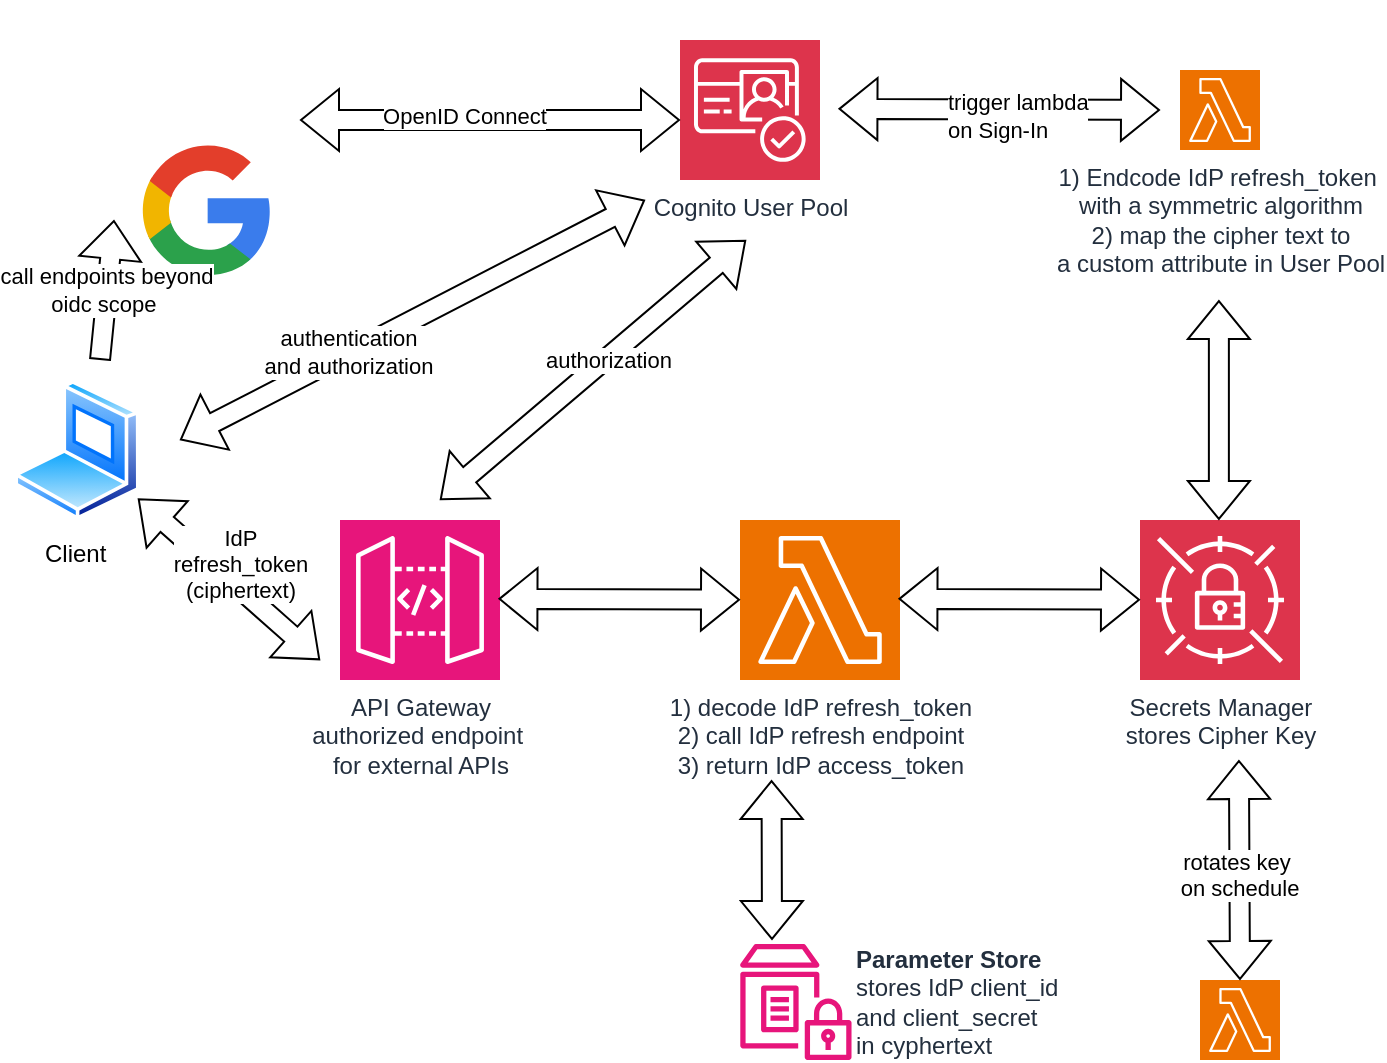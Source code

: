 <mxfile version="22.1.17" type="github">
  <diagram name="Page-1" id="ysCLU3ksJZCOYAObZHHV">
    <mxGraphModel dx="955" dy="498" grid="1" gridSize="10" guides="1" tooltips="1" connect="1" arrows="1" fold="1" page="1" pageScale="1" pageWidth="827" pageHeight="1169" math="0" shadow="0">
      <root>
        <mxCell id="0" />
        <mxCell id="1" parent="0" />
        <mxCell id="aeeoV6J_DZQmUdVFHj4A-3" value="" style="dashed=0;outlineConnect=0;html=1;align=center;labelPosition=center;verticalLabelPosition=bottom;verticalAlign=top;shape=mxgraph.weblogos.google" vertex="1" parent="1">
          <mxGeometry x="210" y="90" width="65.2" height="69.4" as="geometry" />
        </mxCell>
        <mxCell id="aeeoV6J_DZQmUdVFHj4A-4" value="" style="shape=image;html=1;verticalAlign=top;verticalLabelPosition=bottom;labelBackgroundColor=#ffffff;imageAspect=0;aspect=fixed;image=https://cdn3.iconfinder.com/data/icons/2018-social-media-logotypes/1000/2018_social_media_popular_app_logo_facebook-128.png" vertex="1" parent="1">
          <mxGeometry x="205.2" y="20" width="70" height="70" as="geometry" />
        </mxCell>
        <mxCell id="aeeoV6J_DZQmUdVFHj4A-5" value="Cognito User Pool" style="sketch=0;points=[[0,0,0],[0.25,0,0],[0.5,0,0],[0.75,0,0],[1,0,0],[0,1,0],[0.25,1,0],[0.5,1,0],[0.75,1,0],[1,1,0],[0,0.25,0],[0,0.5,0],[0,0.75,0],[1,0.25,0],[1,0.5,0],[1,0.75,0]];outlineConnect=0;fontColor=#232F3E;fillColor=#DD344C;strokeColor=#ffffff;dashed=0;verticalLabelPosition=bottom;verticalAlign=top;align=center;html=1;fontSize=12;fontStyle=0;aspect=fixed;shape=mxgraph.aws4.resourceIcon;resIcon=mxgraph.aws4.cognito;" vertex="1" parent="1">
          <mxGeometry x="480" y="40" width="70" height="70" as="geometry" />
        </mxCell>
        <mxCell id="aeeoV6J_DZQmUdVFHj4A-6" value="" style="shape=flexArrow;endArrow=classic;startArrow=classic;html=1;rounded=0;" edge="1" parent="1">
          <mxGeometry width="100" height="100" relative="1" as="geometry">
            <mxPoint x="290" y="80" as="sourcePoint" />
            <mxPoint x="480" y="80" as="targetPoint" />
          </mxGeometry>
        </mxCell>
        <mxCell id="aeeoV6J_DZQmUdVFHj4A-7" value="OpenID Connect" style="edgeLabel;html=1;align=center;verticalAlign=middle;resizable=0;points=[];" vertex="1" connectable="0" parent="aeeoV6J_DZQmUdVFHj4A-6">
          <mxGeometry x="-0.142" y="2" relative="1" as="geometry">
            <mxPoint as="offset" />
          </mxGeometry>
        </mxCell>
        <mxCell id="aeeoV6J_DZQmUdVFHj4A-8" value="1) Endcode IdP refresh_token&amp;nbsp;&lt;br&gt;with a symmetric algorithm&lt;br&gt;2) map the cipher text to &lt;br&gt;a custom attribute in User Pool" style="sketch=0;points=[[0,0,0],[0.25,0,0],[0.5,0,0],[0.75,0,0],[1,0,0],[0,1,0],[0.25,1,0],[0.5,1,0],[0.75,1,0],[1,1,0],[0,0.25,0],[0,0.5,0],[0,0.75,0],[1,0.25,0],[1,0.5,0],[1,0.75,0]];outlineConnect=0;fontColor=#232F3E;fillColor=#ED7100;strokeColor=#ffffff;dashed=0;verticalLabelPosition=bottom;verticalAlign=top;align=center;html=1;fontSize=12;fontStyle=0;aspect=fixed;shape=mxgraph.aws4.resourceIcon;resIcon=mxgraph.aws4.lambda;" vertex="1" parent="1">
          <mxGeometry x="730" y="55" width="40" height="40" as="geometry" />
        </mxCell>
        <mxCell id="aeeoV6J_DZQmUdVFHj4A-9" value="" style="sketch=0;points=[[0,0,0],[0.25,0,0],[0.5,0,0],[0.75,0,0],[1,0,0],[0,1,0],[0.25,1,0],[0.5,1,0],[0.75,1,0],[1,1,0],[0,0.25,0],[0,0.5,0],[0,0.75,0],[1,0.25,0],[1,0.5,0],[1,0.75,0]];outlineConnect=0;fontColor=#232F3E;fillColor=#ED7100;strokeColor=#ffffff;dashed=0;verticalLabelPosition=bottom;verticalAlign=top;align=center;html=1;fontSize=12;fontStyle=0;aspect=fixed;shape=mxgraph.aws4.resourceIcon;resIcon=mxgraph.aws4.lambda;" vertex="1" parent="1">
          <mxGeometry x="740" y="510" width="40" height="40" as="geometry" />
        </mxCell>
        <mxCell id="aeeoV6J_DZQmUdVFHj4A-10" value="1) decode IdP refresh_token&lt;br&gt;2) call IdP refresh endpoint &lt;br&gt;3) return IdP access_token" style="sketch=0;points=[[0,0,0],[0.25,0,0],[0.5,0,0],[0.75,0,0],[1,0,0],[0,1,0],[0.25,1,0],[0.5,1,0],[0.75,1,0],[1,1,0],[0,0.25,0],[0,0.5,0],[0,0.75,0],[1,0.25,0],[1,0.5,0],[1,0.75,0]];outlineConnect=0;fontColor=#232F3E;fillColor=#ED7100;strokeColor=#ffffff;dashed=0;verticalLabelPosition=bottom;verticalAlign=top;align=center;html=1;fontSize=12;fontStyle=0;aspect=fixed;shape=mxgraph.aws4.resourceIcon;resIcon=mxgraph.aws4.lambda;" vertex="1" parent="1">
          <mxGeometry x="510" y="280" width="80" height="80" as="geometry" />
        </mxCell>
        <mxCell id="aeeoV6J_DZQmUdVFHj4A-14" value="Secrets Manager&lt;br&gt;stores Cipher Key" style="sketch=0;points=[[0,0,0],[0.25,0,0],[0.5,0,0],[0.75,0,0],[1,0,0],[0,1,0],[0.25,1,0],[0.5,1,0],[0.75,1,0],[1,1,0],[0,0.25,0],[0,0.5,0],[0,0.75,0],[1,0.25,0],[1,0.5,0],[1,0.75,0]];outlineConnect=0;fontColor=#232F3E;fillColor=#DD344C;strokeColor=#ffffff;dashed=0;verticalLabelPosition=bottom;verticalAlign=top;align=center;html=1;fontSize=12;fontStyle=0;aspect=fixed;shape=mxgraph.aws4.resourceIcon;resIcon=mxgraph.aws4.secrets_manager;" vertex="1" parent="1">
          <mxGeometry x="710" y="280" width="80" height="80" as="geometry" />
        </mxCell>
        <mxCell id="aeeoV6J_DZQmUdVFHj4A-15" value="" style="shape=flexArrow;endArrow=classic;startArrow=classic;html=1;rounded=0;labelPosition=center;verticalLabelPosition=bottom;align=center;verticalAlign=top;exitX=0.5;exitY=0;exitDx=0;exitDy=0;exitPerimeter=0;" edge="1" parent="1" source="aeeoV6J_DZQmUdVFHj4A-9">
          <mxGeometry width="100" height="100" relative="1" as="geometry">
            <mxPoint x="759.56" y="490" as="sourcePoint" />
            <mxPoint x="759.448" y="400.0" as="targetPoint" />
          </mxGeometry>
        </mxCell>
        <mxCell id="aeeoV6J_DZQmUdVFHj4A-16" value="rotates key&lt;br&gt;&amp;nbsp;on schedule" style="edgeLabel;html=1;align=center;verticalAlign=top;resizable=0;points=[];labelPosition=center;verticalLabelPosition=bottom;" vertex="1" connectable="0" parent="aeeoV6J_DZQmUdVFHj4A-15">
          <mxGeometry x="0.311" y="2" relative="1" as="geometry">
            <mxPoint as="offset" />
          </mxGeometry>
        </mxCell>
        <mxCell id="aeeoV6J_DZQmUdVFHj4A-18" value="" style="shape=flexArrow;endArrow=classic;startArrow=classic;html=1;rounded=0;" edge="1" parent="1">
          <mxGeometry width="100" height="100" relative="1" as="geometry">
            <mxPoint x="749.44" y="280" as="sourcePoint" />
            <mxPoint x="749.44" y="170" as="targetPoint" />
          </mxGeometry>
        </mxCell>
        <mxCell id="aeeoV6J_DZQmUdVFHj4A-19" value="&lt;b&gt;Parameter Store&lt;/b&gt;&lt;br&gt;stores IdP client_id&lt;br&gt;and client_secret&lt;br&gt;in cyphertext" style="sketch=0;outlineConnect=0;fontColor=#232F3E;gradientColor=none;fillColor=#E7157B;strokeColor=none;dashed=0;verticalLabelPosition=middle;verticalAlign=middle;align=left;html=1;fontSize=12;fontStyle=0;aspect=fixed;pointerEvents=1;shape=mxgraph.aws4.parameter_store;labelPosition=right;" vertex="1" parent="1">
          <mxGeometry x="510" y="492" width="55.77" height="58" as="geometry" />
        </mxCell>
        <mxCell id="aeeoV6J_DZQmUdVFHj4A-20" value="API Gateway&lt;br&gt;authorized endpoint&amp;nbsp;&lt;br&gt;for external APIs" style="sketch=0;points=[[0,0,0],[0.25,0,0],[0.5,0,0],[0.75,0,0],[1,0,0],[0,1,0],[0.25,1,0],[0.5,1,0],[0.75,1,0],[1,1,0],[0,0.25,0],[0,0.5,0],[0,0.75,0],[1,0.25,0],[1,0.5,0],[1,0.75,0]];outlineConnect=0;fontColor=#232F3E;fillColor=#E7157B;strokeColor=#ffffff;dashed=0;verticalLabelPosition=bottom;verticalAlign=top;align=center;html=1;fontSize=12;fontStyle=0;aspect=fixed;shape=mxgraph.aws4.resourceIcon;resIcon=mxgraph.aws4.api_gateway;" vertex="1" parent="1">
          <mxGeometry x="310" y="280" width="80" height="80" as="geometry" />
        </mxCell>
        <mxCell id="aeeoV6J_DZQmUdVFHj4A-26" value="" style="shape=flexArrow;endArrow=classic;startArrow=classic;html=1;rounded=0;" edge="1" parent="1">
          <mxGeometry width="100" height="100" relative="1" as="geometry">
            <mxPoint x="559.23" y="74.44" as="sourcePoint" />
            <mxPoint x="720" y="75" as="targetPoint" />
          </mxGeometry>
        </mxCell>
        <mxCell id="aeeoV6J_DZQmUdVFHj4A-29" value="trigger lambda&lt;br&gt;on Sign-In" style="edgeLabel;html=1;align=left;verticalAlign=middle;resizable=0;points=[];labelPosition=right;verticalLabelPosition=middle;" vertex="1" connectable="0" parent="aeeoV6J_DZQmUdVFHj4A-26">
          <mxGeometry x="-0.341" y="-3" relative="1" as="geometry">
            <mxPoint as="offset" />
          </mxGeometry>
        </mxCell>
        <mxCell id="aeeoV6J_DZQmUdVFHj4A-27" value="" style="shape=flexArrow;endArrow=classic;startArrow=classic;html=1;rounded=0;" edge="1" parent="1">
          <mxGeometry width="100" height="100" relative="1" as="geometry">
            <mxPoint x="389.23" y="319.44" as="sourcePoint" />
            <mxPoint x="510" y="319.84" as="targetPoint" />
          </mxGeometry>
        </mxCell>
        <mxCell id="aeeoV6J_DZQmUdVFHj4A-28" value="" style="shape=flexArrow;endArrow=classic;startArrow=classic;html=1;rounded=0;" edge="1" parent="1">
          <mxGeometry width="100" height="100" relative="1" as="geometry">
            <mxPoint x="589.23" y="319.44" as="sourcePoint" />
            <mxPoint x="710" y="319.84" as="targetPoint" />
          </mxGeometry>
        </mxCell>
        <mxCell id="aeeoV6J_DZQmUdVFHj4A-30" value="" style="shape=flexArrow;endArrow=classic;startArrow=classic;html=1;rounded=0;" edge="1" parent="1">
          <mxGeometry width="100" height="100" relative="1" as="geometry">
            <mxPoint x="526" y="490" as="sourcePoint" />
            <mxPoint x="525.77" y="410" as="targetPoint" />
          </mxGeometry>
        </mxCell>
        <mxCell id="aeeoV6J_DZQmUdVFHj4A-33" value="Client&amp;nbsp;" style="image;aspect=fixed;perimeter=ellipsePerimeter;html=1;align=center;shadow=0;dashed=0;spacingTop=3;image=img/lib/active_directory/laptop_client.svg;" vertex="1" parent="1">
          <mxGeometry x="147" y="210" width="63" height="70" as="geometry" />
        </mxCell>
        <mxCell id="aeeoV6J_DZQmUdVFHj4A-34" value="" style="shape=flexArrow;endArrow=classic;startArrow=classic;html=1;rounded=0;" edge="1" parent="1">
          <mxGeometry width="100" height="100" relative="1" as="geometry">
            <mxPoint x="230" y="240" as="sourcePoint" />
            <mxPoint x="462.5" y="120.0" as="targetPoint" />
          </mxGeometry>
        </mxCell>
        <mxCell id="aeeoV6J_DZQmUdVFHj4A-35" value="authentication &lt;br&gt;and authorization" style="edgeLabel;html=1;align=center;verticalAlign=middle;resizable=0;points=[];" vertex="1" connectable="0" parent="aeeoV6J_DZQmUdVFHj4A-34">
          <mxGeometry x="-0.278" y="1" relative="1" as="geometry">
            <mxPoint as="offset" />
          </mxGeometry>
        </mxCell>
        <mxCell id="aeeoV6J_DZQmUdVFHj4A-36" value="" style="shape=flexArrow;endArrow=classic;startArrow=classic;html=1;rounded=0;exitX=0.984;exitY=0.847;exitDx=0;exitDy=0;exitPerimeter=0;" edge="1" parent="1" source="aeeoV6J_DZQmUdVFHj4A-33">
          <mxGeometry width="100" height="100" relative="1" as="geometry">
            <mxPoint x="190" y="310" as="sourcePoint" />
            <mxPoint x="300" y="350" as="targetPoint" />
          </mxGeometry>
        </mxCell>
        <mxCell id="aeeoV6J_DZQmUdVFHj4A-37" value="IdP &lt;br&gt;refresh_token &lt;br&gt;(ciphertext)" style="edgeLabel;html=1;align=center;verticalAlign=middle;resizable=0;points=[];" vertex="1" connectable="0" parent="aeeoV6J_DZQmUdVFHj4A-36">
          <mxGeometry x="-0.224" y="-2" relative="1" as="geometry">
            <mxPoint x="17" as="offset" />
          </mxGeometry>
        </mxCell>
        <mxCell id="aeeoV6J_DZQmUdVFHj4A-38" value="call endpoints beyond&lt;br&gt;oidc scope&amp;nbsp;" style="shape=flexArrow;endArrow=classic;html=1;rounded=0;" edge="1" parent="1">
          <mxGeometry width="50" height="50" relative="1" as="geometry">
            <mxPoint x="190" y="200" as="sourcePoint" />
            <mxPoint x="197" y="130" as="targetPoint" />
          </mxGeometry>
        </mxCell>
        <mxCell id="aeeoV6J_DZQmUdVFHj4A-39" value="" style="shape=flexArrow;endArrow=classic;startArrow=classic;html=1;rounded=0;" edge="1" parent="1">
          <mxGeometry width="100" height="100" relative="1" as="geometry">
            <mxPoint x="360" y="270" as="sourcePoint" />
            <mxPoint x="513" y="140" as="targetPoint" />
          </mxGeometry>
        </mxCell>
        <mxCell id="aeeoV6J_DZQmUdVFHj4A-40" value="authorization" style="edgeLabel;html=1;align=center;verticalAlign=middle;resizable=0;points=[];" vertex="1" connectable="0" parent="aeeoV6J_DZQmUdVFHj4A-39">
          <mxGeometry x="0.102" relative="1" as="geometry">
            <mxPoint y="1" as="offset" />
          </mxGeometry>
        </mxCell>
      </root>
    </mxGraphModel>
  </diagram>
</mxfile>
